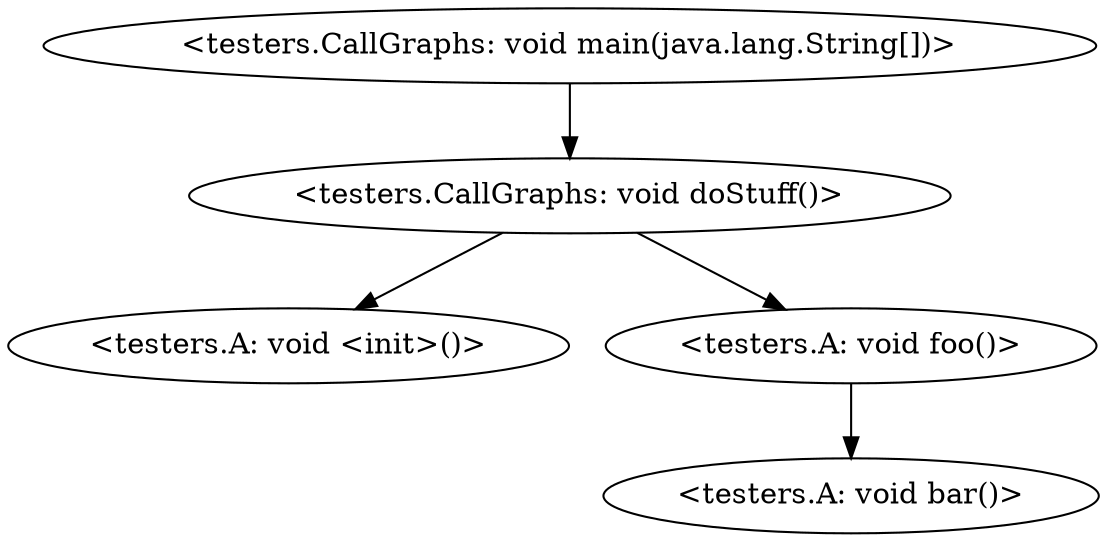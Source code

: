 digraph "call-graph" {
    "<testers.CallGraphs: void main(java.lang.String[])>"
    "<testers.CallGraphs: void doStuff()>"
    "<testers.CallGraphs: void main(java.lang.String[])>"->"<testers.CallGraphs: void doStuff()>";
    "<testers.A: void <init>()>"
    "<testers.CallGraphs: void doStuff()>"->"<testers.A: void <init>()>";
    "<testers.A: void foo()>"
    "<testers.CallGraphs: void doStuff()>"->"<testers.A: void foo()>";
    "<testers.A: void bar()>"
    "<testers.A: void foo()>"->"<testers.A: void bar()>";
}
